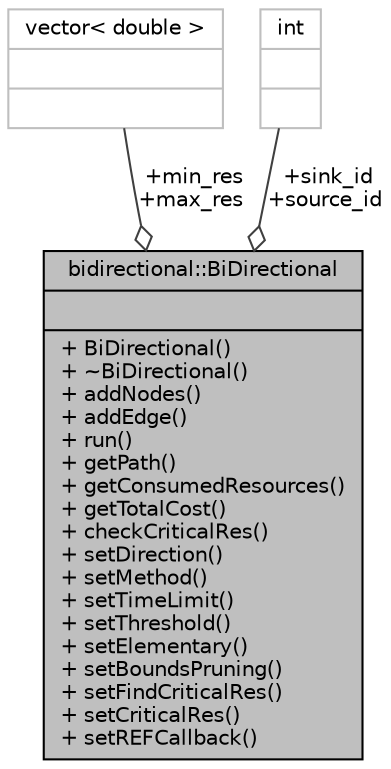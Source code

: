 digraph "bidirectional::BiDirectional"
{
  bgcolor="transparent";
  edge [fontname="Helvetica",fontsize="10",labelfontname="Helvetica",labelfontsize="10"];
  node [fontname="Helvetica",fontsize="10",shape=record];
  Node1 [label="{bidirectional::BiDirectional\n||+ BiDirectional()\l+ ~BiDirectional()\l+ addNodes()\l+ addEdge()\l+ run()\l+ getPath()\l+ getConsumedResources()\l+ getTotalCost()\l+ checkCriticalRes()\l+ setDirection()\l+ setMethod()\l+ setTimeLimit()\l+ setThreshold()\l+ setElementary()\l+ setBoundsPruning()\l+ setFindCriticalRes()\l+ setCriticalRes()\l+ setREFCallback()\l}",height=0.2,width=0.4,color="black", fillcolor="grey75", style="filled", fontcolor="black"];
  Node2 -> Node1 [color="grey25",fontsize="10",style="solid",label=" +min_res\n+max_res" ,arrowhead="odiamond",fontname="Helvetica"];
  Node2 [label="{vector\< double \>\n||}",height=0.2,width=0.4,color="grey75"];
  Node3 -> Node1 [color="grey25",fontsize="10",style="solid",label=" +sink_id\n+source_id" ,arrowhead="odiamond",fontname="Helvetica"];
  Node3 [label="{int\n||}",height=0.2,width=0.4,color="grey75"];
}
